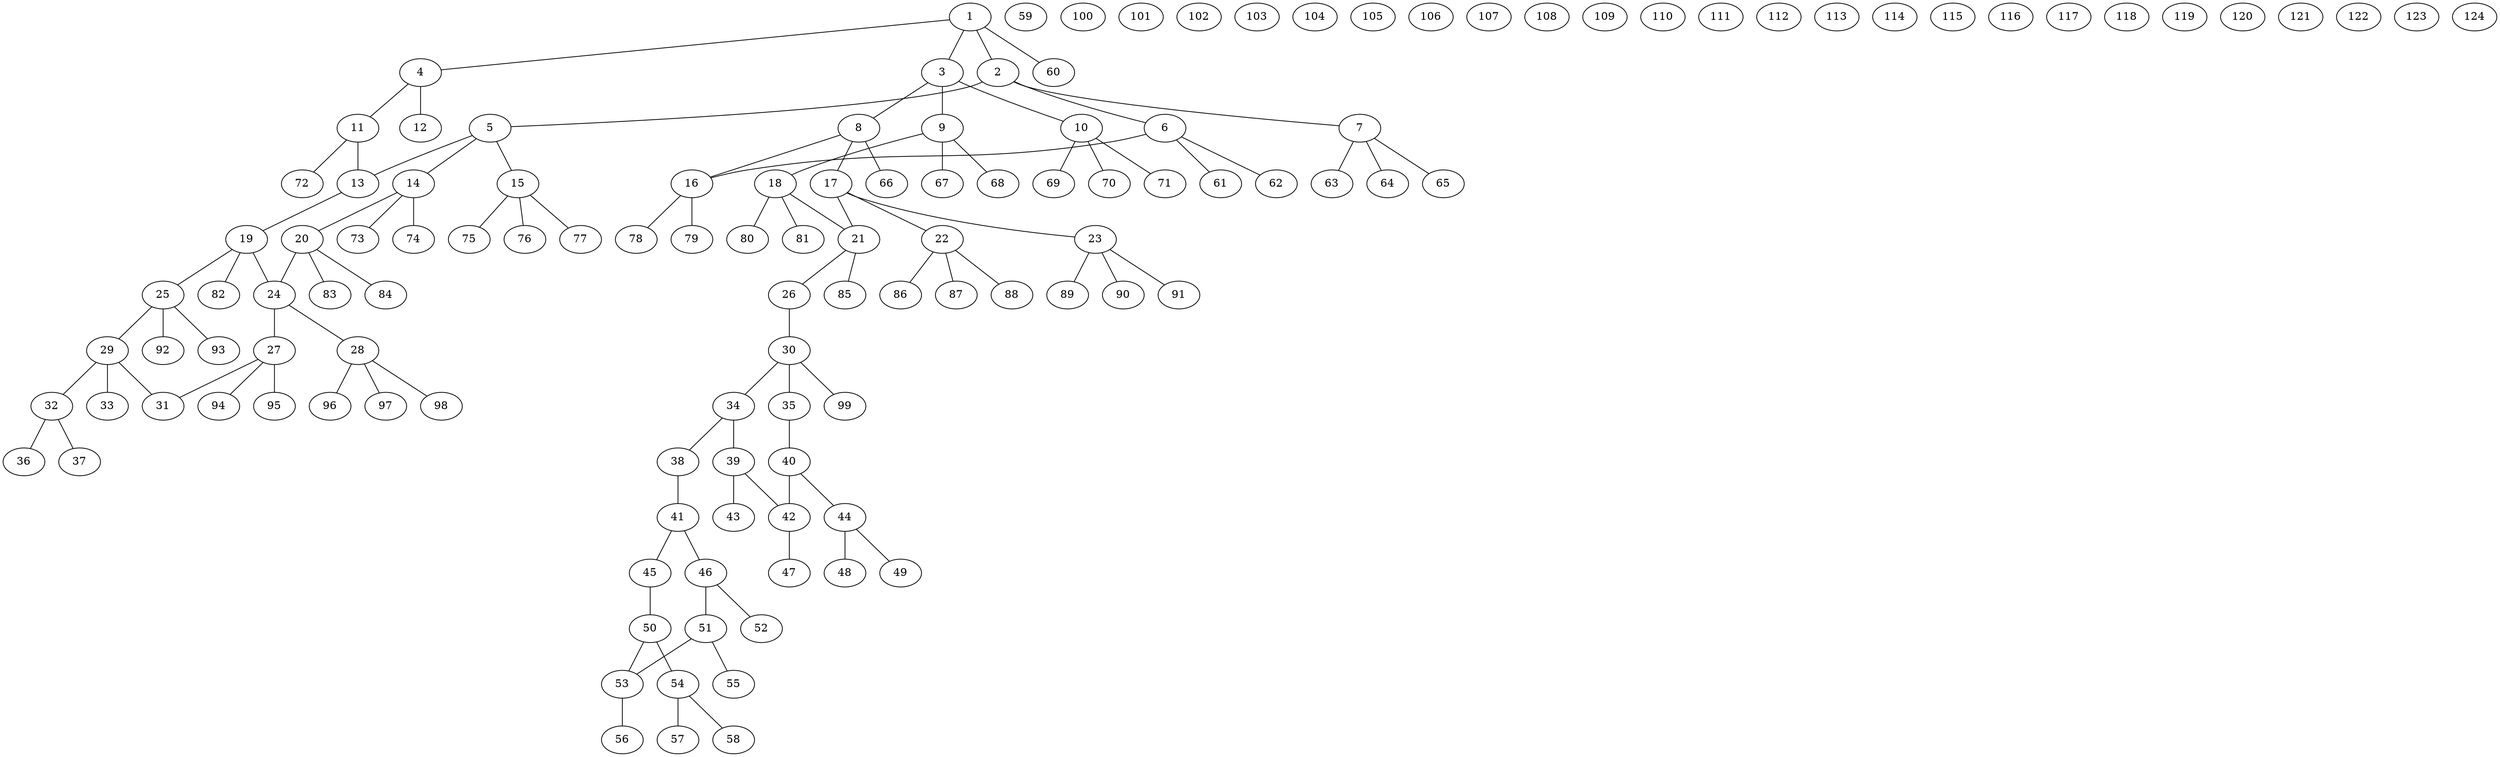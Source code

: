 graph molecule_4274 {
	1	 [chem=C];
	2	 [chem=C];
	1 -- 2	 [valence=1];
	3	 [chem=C];
	1 -- 3	 [valence=1];
	4	 [chem=C];
	1 -- 4	 [valence=1];
	60	 [chem=H];
	1 -- 60	 [valence=1];
	5	 [chem=C];
	2 -- 5	 [valence=1];
	6	 [chem=C];
	2 -- 6	 [valence=1];
	7	 [chem=C];
	2 -- 7	 [valence=1];
	8	 [chem=C];
	3 -- 8	 [valence=1];
	9	 [chem=C];
	3 -- 9	 [valence=1];
	10	 [chem=C];
	3 -- 10	 [valence=1];
	11	 [chem=C];
	4 -- 11	 [valence=1];
	12	 [chem=O];
	4 -- 12	 [valence=2];
	13	 [chem=C];
	5 -- 13	 [valence=1];
	14	 [chem=C];
	5 -- 14	 [valence=1];
	15	 [chem=C];
	5 -- 15	 [valence=1];
	16	 [chem=C];
	6 -- 16	 [valence=1];
	61	 [chem=H];
	6 -- 61	 [valence=1];
	62	 [chem=H];
	6 -- 62	 [valence=1];
	63	 [chem=H];
	7 -- 63	 [valence=1];
	64	 [chem=H];
	7 -- 64	 [valence=1];
	65	 [chem=H];
	7 -- 65	 [valence=1];
	8 -- 16	 [valence=1];
	17	 [chem=C];
	8 -- 17	 [valence=1];
	66	 [chem=H];
	8 -- 66	 [valence=1];
	18	 [chem=C];
	9 -- 18	 [valence=1];
	67	 [chem=H];
	9 -- 67	 [valence=1];
	68	 [chem=H];
	9 -- 68	 [valence=1];
	69	 [chem=H];
	10 -- 69	 [valence=1];
	70	 [chem=H];
	10 -- 70	 [valence=1];
	71	 [chem=H];
	10 -- 71	 [valence=1];
	11 -- 13	 [valence=2];
	72	 [chem=H];
	11 -- 72	 [valence=1];
	19	 [chem=C];
	13 -- 19	 [valence=1];
	20	 [chem=C];
	14 -- 20	 [valence=1];
	73	 [chem=H];
	14 -- 73	 [valence=1];
	74	 [chem=H];
	14 -- 74	 [valence=1];
	75	 [chem=H];
	15 -- 75	 [valence=1];
	76	 [chem=H];
	15 -- 76	 [valence=1];
	77	 [chem=H];
	15 -- 77	 [valence=1];
	78	 [chem=H];
	16 -- 78	 [valence=1];
	79	 [chem=H];
	16 -- 79	 [valence=1];
	21	 [chem=C];
	17 -- 21	 [valence=1];
	22	 [chem=C];
	17 -- 22	 [valence=1];
	23	 [chem=C];
	17 -- 23	 [valence=1];
	18 -- 21	 [valence=1];
	80	 [chem=H];
	18 -- 80	 [valence=1];
	81	 [chem=H];
	18 -- 81	 [valence=1];
	24	 [chem=C];
	19 -- 24	 [valence=1];
	25	 [chem=C];
	19 -- 25	 [valence=1];
	82	 [chem=H];
	19 -- 82	 [valence=1];
	20 -- 24	 [valence=1];
	83	 [chem=H];
	20 -- 83	 [valence=1];
	84	 [chem=H];
	20 -- 84	 [valence=1];
	26	 [chem=O];
	21 -- 26	 [valence=1];
	85	 [chem=H];
	21 -- 85	 [valence=1];
	86	 [chem=H];
	22 -- 86	 [valence=1];
	87	 [chem=H];
	22 -- 87	 [valence=1];
	88	 [chem=H];
	22 -- 88	 [valence=1];
	89	 [chem=H];
	23 -- 89	 [valence=1];
	90	 [chem=H];
	23 -- 90	 [valence=1];
	91	 [chem=H];
	23 -- 91	 [valence=1];
	27	 [chem=C];
	24 -- 27	 [valence=1];
	28	 [chem=C];
	24 -- 28	 [valence=1];
	29	 [chem=C];
	25 -- 29	 [valence=1];
	92	 [chem=H];
	25 -- 92	 [valence=1];
	93	 [chem=H];
	25 -- 93	 [valence=1];
	30	 [chem=C];
	26 -- 30	 [valence=1];
	31	 [chem=C];
	27 -- 31	 [valence=1];
	94	 [chem=H];
	27 -- 94	 [valence=1];
	95	 [chem=H];
	27 -- 95	 [valence=1];
	96	 [chem=H];
	28 -- 96	 [valence=1];
	97	 [chem=H];
	28 -- 97	 [valence=1];
	98	 [chem=H];
	28 -- 98	 [valence=1];
	29 -- 31	 [valence=1];
	32	 [chem=C];
	29 -- 32	 [valence=1];
	33	 [chem=C];
	29 -- 33	 [valence=1];
	34	 [chem=C];
	30 -- 34	 [valence=1];
	35	 [chem=O];
	30 -- 35	 [valence=1];
	99	 [chem=H];
	30 -- 99	 [valence=1];
	36	 [chem=O];
	32 -- 36	 [valence=1];
	37	 [chem=O];
	32 -- 37	 [valence=2];
	38	 [chem=O];
	34 -- 38	 [valence=1];
	39	 [chem=C];
	34 -- 39	 [valence=1];
	40	 [chem=C];
	35 -- 40	 [valence=1];
	41	 [chem=C];
	38 -- 41	 [valence=1];
	42	 [chem=C];
	39 -- 42	 [valence=1];
	43	 [chem=O];
	39 -- 43	 [valence=1];
	40 -- 42	 [valence=1];
	44	 [chem=C];
	40 -- 44	 [valence=1];
	45	 [chem=O];
	41 -- 45	 [valence=1];
	46	 [chem=C];
	41 -- 46	 [valence=1];
	47	 [chem=O];
	42 -- 47	 [valence=1];
	48	 [chem=O];
	44 -- 48	 [valence=1];
	49	 [chem=O];
	44 -- 49	 [valence=2];
	50	 [chem=C];
	45 -- 50	 [valence=1];
	51	 [chem=C];
	46 -- 51	 [valence=1];
	52	 [chem=O];
	46 -- 52	 [valence=1];
	53	 [chem=C];
	50 -- 53	 [valence=1];
	54	 [chem=C];
	50 -- 54	 [valence=1];
	51 -- 53	 [valence=1];
	55	 [chem=O];
	51 -- 55	 [valence=1];
	56	 [chem=O];
	53 -- 56	 [valence=1];
	57	 [chem=O];
	54 -- 57	 [valence=1];
	58	 [chem=O];
	54 -- 58	 [valence=2];
	59	 [chem=N];
	100	 [chem=H];
	101	 [chem=H];
	102	 [chem=H];
	103	 [chem=H];
	104	 [chem=H];
	105	 [chem=H];
	106	 [chem=H];
	107	 [chem=H];
	108	 [chem=H];
	109	 [chem=H];
	110	 [chem=H];
	111	 [chem=H];
	112	 [chem=H];
	113	 [chem=H];
	114	 [chem=H];
	115	 [chem=H];
	116	 [chem=H];
	117	 [chem=H];
	118	 [chem=H];
	119	 [chem=H];
	120	 [chem=H];
	121	 [chem=H];
	122	 [chem=H];
	123	 [chem=H];
	124	 [chem=H];
}
